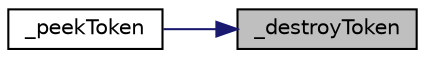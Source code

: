 digraph "_destroyToken"
{
 // LATEX_PDF_SIZE
  edge [fontname="Helvetica",fontsize="10",labelfontname="Helvetica",labelfontsize="10"];
  node [fontname="Helvetica",fontsize="10",shape=record];
  rankdir="RL";
  Node1 [label="_destroyToken",height=0.2,width=0.4,color="black", fillcolor="grey75", style="filled", fontcolor="black",tooltip="Destroy and deallocate all dynamically allocated resources for a specified token, thus freeing the me..."];
  Node1 -> Node2 [dir="back",color="midnightblue",fontsize="10",style="solid",fontname="Helvetica"];
  Node2 [label="_peekToken",height=0.2,width=0.4,color="black", fillcolor="white", style="filled",URL="$de/d57/group__TOKENIZER.html#ga429e3baa7b543c51dffef5fc335cd536",tooltip="Parse and peek the next token without moving the parser."];
}
